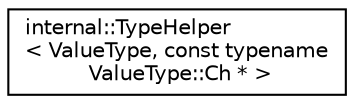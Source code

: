 digraph "Graphical Class Hierarchy"
{
 // LATEX_PDF_SIZE
  edge [fontname="Helvetica",fontsize="10",labelfontname="Helvetica",labelfontsize="10"];
  node [fontname="Helvetica",fontsize="10",shape=record];
  rankdir="LR";
  Node0 [label="internal::TypeHelper\l\< ValueType, const typename\l ValueType::Ch * \>",height=0.2,width=0.4,color="black", fillcolor="white", style="filled",URL="$structinternal_1_1TypeHelper_3_01ValueType_00_01const_01typename_01ValueType_1_1Ch_01_5_01_4.html",tooltip=" "];
}
